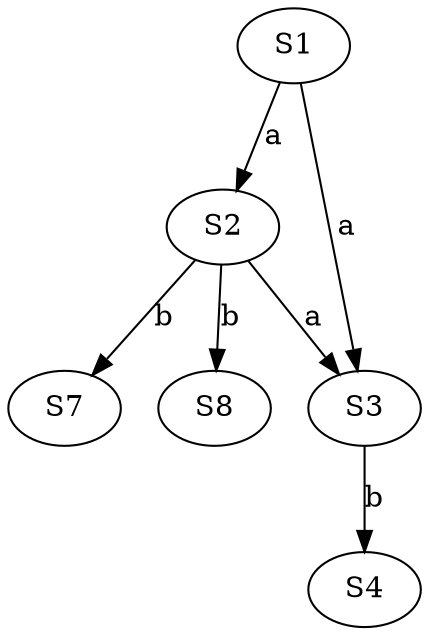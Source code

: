 // Violation: S4 croS3 back to b edge group
digraph g1 {
    S1 -> S2 [ label=a ];
    S1 -> S3 [ label=a ];
    S2 -> S3 [ label=a ];

    S3 -> S4 [ label=b ];
    S2 -> S7 [ label=b ];
    S2 -> S8 [ label=b ];
}